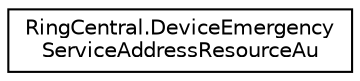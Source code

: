 digraph "Graphical Class Hierarchy"
{
 // LATEX_PDF_SIZE
  edge [fontname="Helvetica",fontsize="10",labelfontname="Helvetica",labelfontsize="10"];
  node [fontname="Helvetica",fontsize="10",shape=record];
  rankdir="LR";
  Node0 [label="RingCentral.DeviceEmergency\lServiceAddressResourceAu",height=0.2,width=0.4,color="black", fillcolor="white", style="filled",URL="$classRingCentral_1_1DeviceEmergencyServiceAddressResourceAu.html",tooltip="Address for emergency cases. The same emergency address is assigned to all the numbers of one device"];
}
